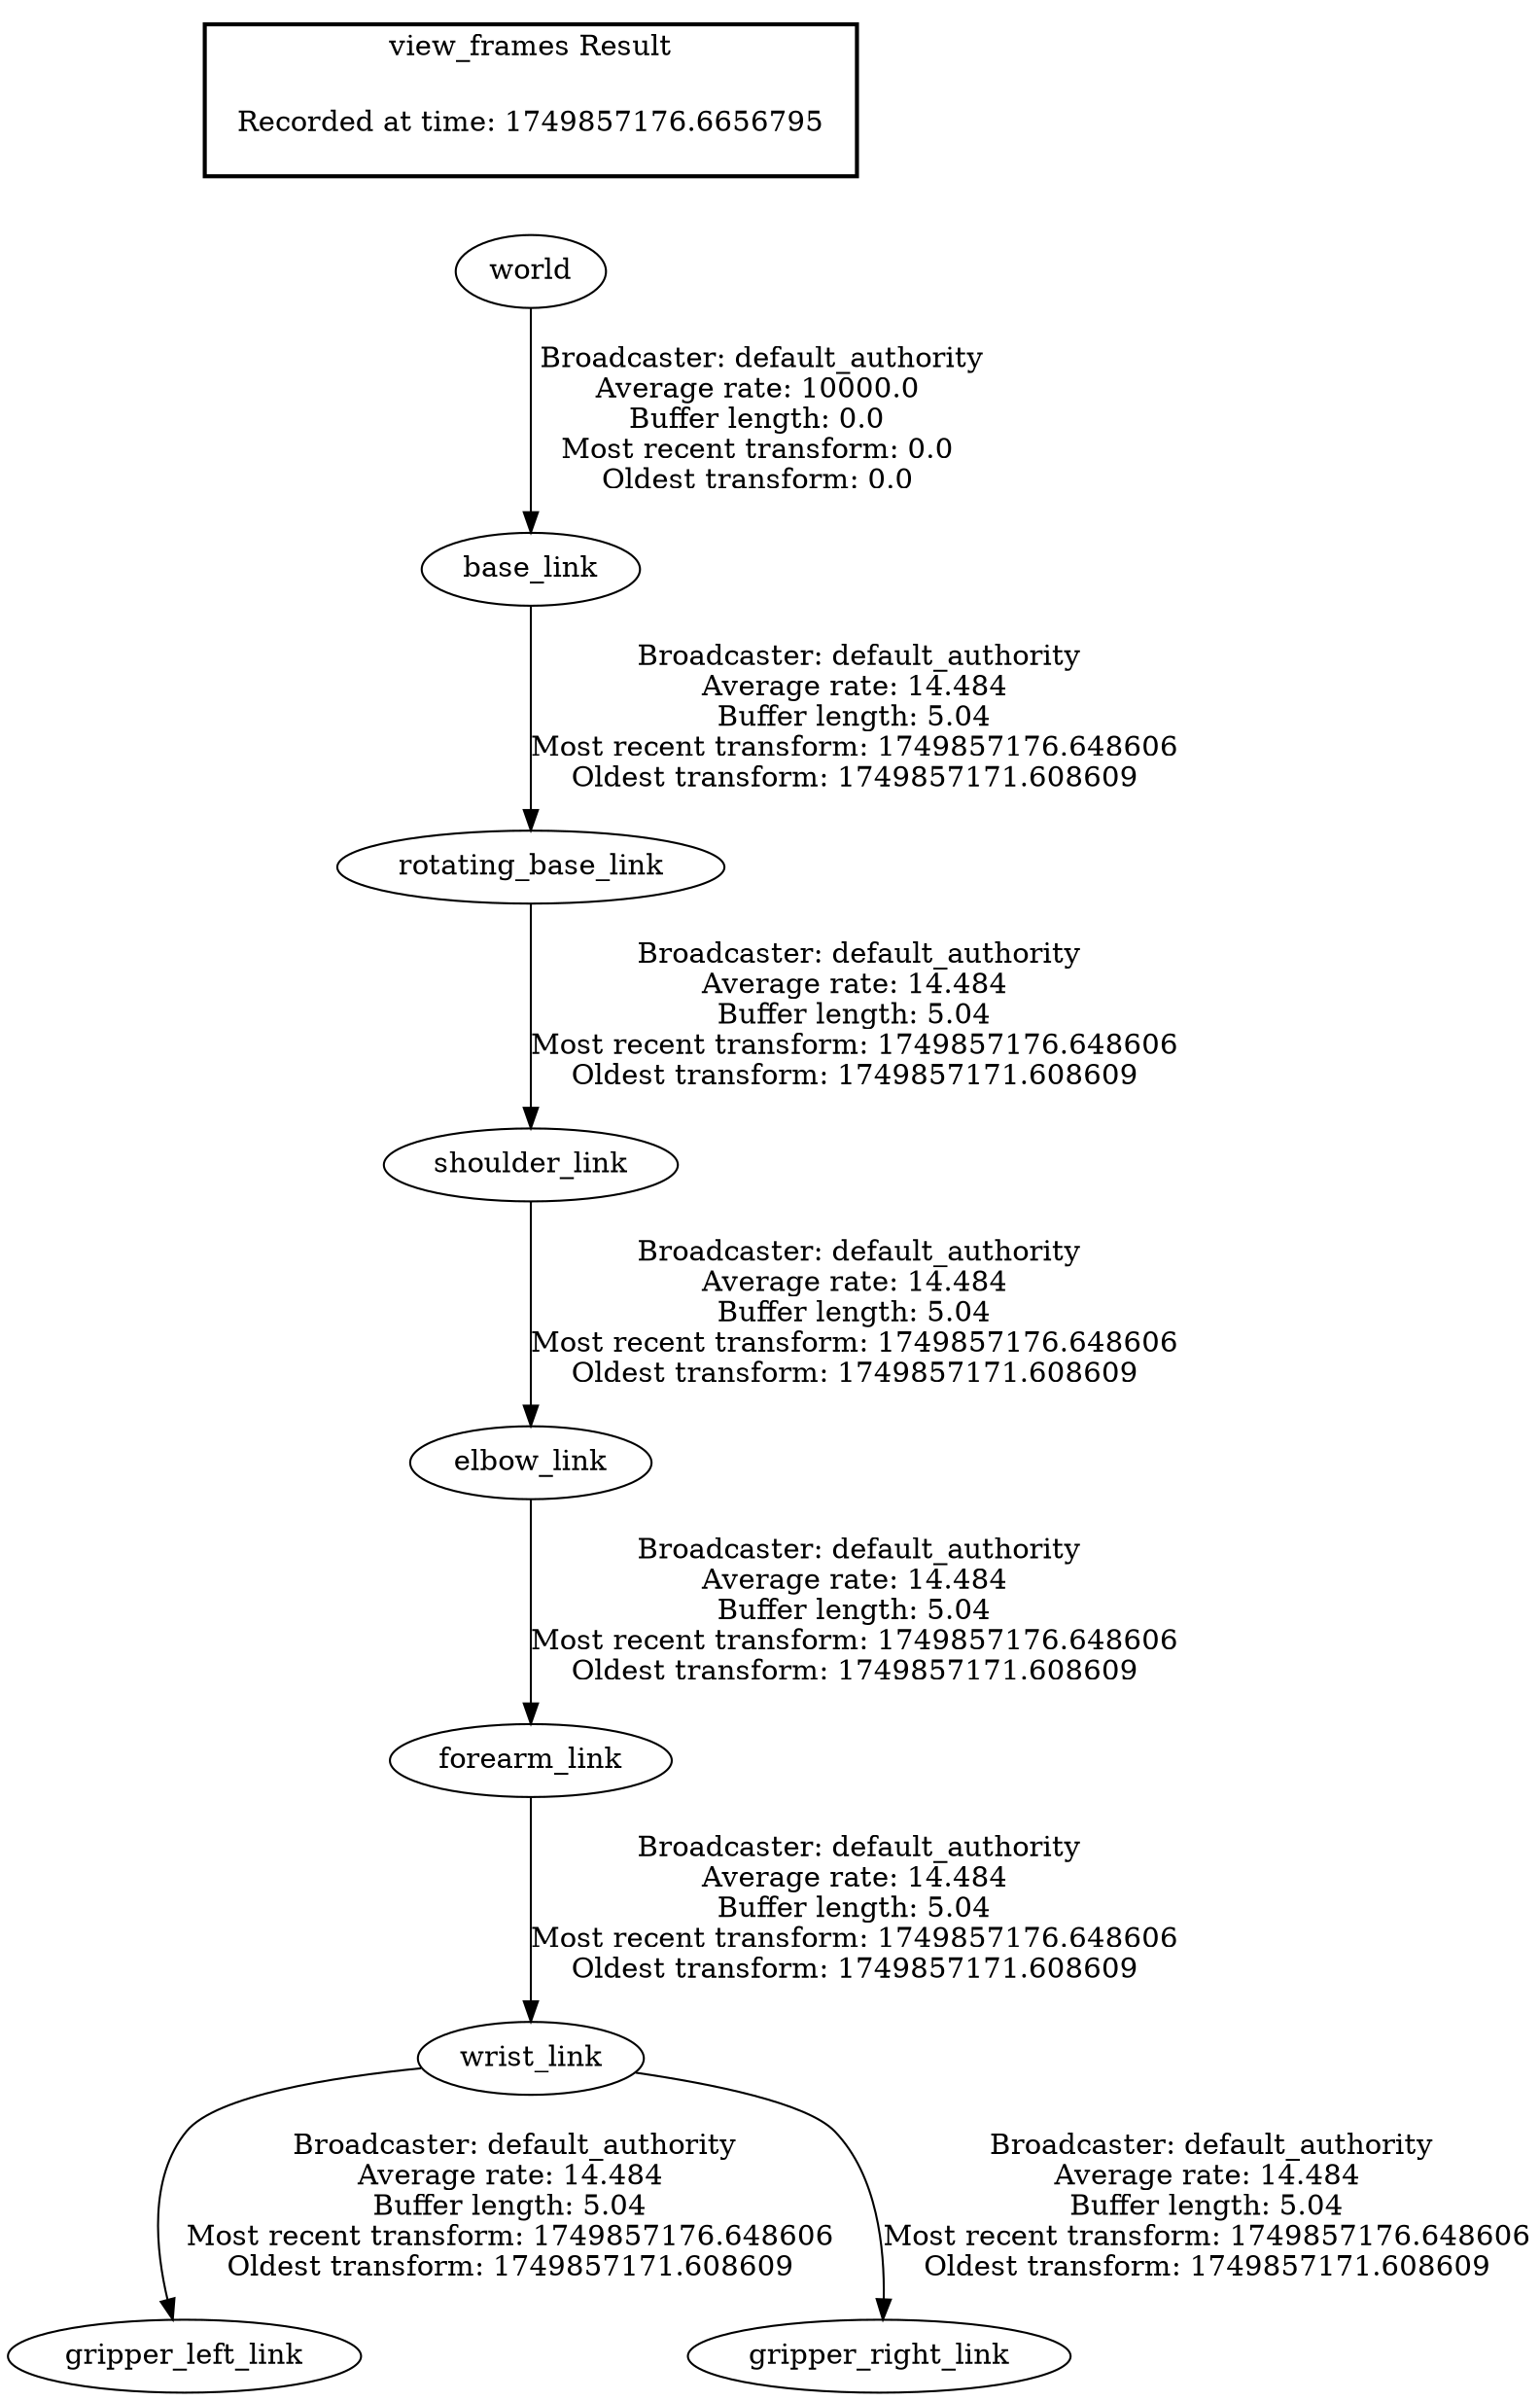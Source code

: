 digraph G {
"shoulder_link" -> "elbow_link"[label=" Broadcaster: default_authority\nAverage rate: 14.484\nBuffer length: 5.04\nMost recent transform: 1749857176.648606\nOldest transform: 1749857171.608609\n"];
"rotating_base_link" -> "shoulder_link"[label=" Broadcaster: default_authority\nAverage rate: 14.484\nBuffer length: 5.04\nMost recent transform: 1749857176.648606\nOldest transform: 1749857171.608609\n"];
"elbow_link" -> "forearm_link"[label=" Broadcaster: default_authority\nAverage rate: 14.484\nBuffer length: 5.04\nMost recent transform: 1749857176.648606\nOldest transform: 1749857171.608609\n"];
"wrist_link" -> "gripper_left_link"[label=" Broadcaster: default_authority\nAverage rate: 14.484\nBuffer length: 5.04\nMost recent transform: 1749857176.648606\nOldest transform: 1749857171.608609\n"];
"forearm_link" -> "wrist_link"[label=" Broadcaster: default_authority\nAverage rate: 14.484\nBuffer length: 5.04\nMost recent transform: 1749857176.648606\nOldest transform: 1749857171.608609\n"];
"wrist_link" -> "gripper_right_link"[label=" Broadcaster: default_authority\nAverage rate: 14.484\nBuffer length: 5.04\nMost recent transform: 1749857176.648606\nOldest transform: 1749857171.608609\n"];
"base_link" -> "rotating_base_link"[label=" Broadcaster: default_authority\nAverage rate: 14.484\nBuffer length: 5.04\nMost recent transform: 1749857176.648606\nOldest transform: 1749857171.608609\n"];
"world" -> "base_link"[label=" Broadcaster: default_authority\nAverage rate: 10000.0\nBuffer length: 0.0\nMost recent transform: 0.0\nOldest transform: 0.0\n"];
edge [style=invis];
 subgraph cluster_legend { style=bold; color=black; label ="view_frames Result";
"Recorded at time: 1749857176.6656795"[ shape=plaintext ] ;
}->"world";
}